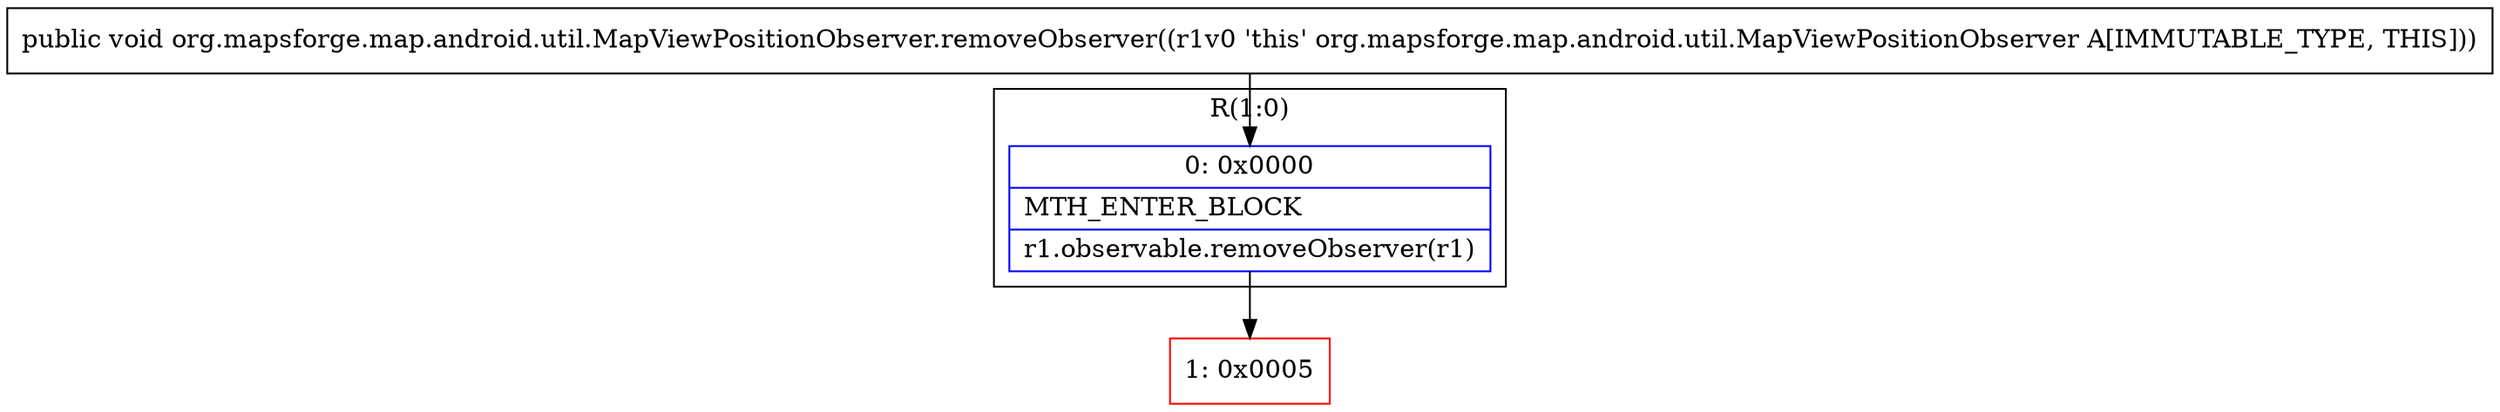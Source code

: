 digraph "CFG fororg.mapsforge.map.android.util.MapViewPositionObserver.removeObserver()V" {
subgraph cluster_Region_2051899367 {
label = "R(1:0)";
node [shape=record,color=blue];
Node_0 [shape=record,label="{0\:\ 0x0000|MTH_ENTER_BLOCK\l|r1.observable.removeObserver(r1)\l}"];
}
Node_1 [shape=record,color=red,label="{1\:\ 0x0005}"];
MethodNode[shape=record,label="{public void org.mapsforge.map.android.util.MapViewPositionObserver.removeObserver((r1v0 'this' org.mapsforge.map.android.util.MapViewPositionObserver A[IMMUTABLE_TYPE, THIS])) }"];
MethodNode -> Node_0;
Node_0 -> Node_1;
}

